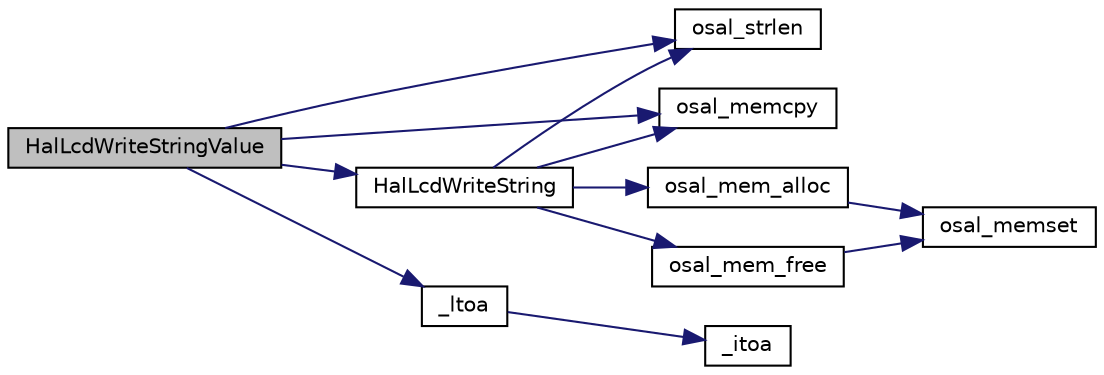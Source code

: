 digraph "HalLcdWriteStringValue"
{
  edge [fontname="Helvetica",fontsize="10",labelfontname="Helvetica",labelfontsize="10"];
  node [fontname="Helvetica",fontsize="10",shape=record];
  rankdir="LR";
  Node1 [label="HalLcdWriteStringValue",height=0.2,width=0.4,color="black", fillcolor="grey75", style="filled" fontcolor="black"];
  Node1 -> Node2 [color="midnightblue",fontsize="10",style="solid",fontname="Helvetica"];
  Node2 [label="osal_strlen",height=0.2,width=0.4,color="black", fillcolor="white", style="filled",URL="$_o_s_a_l_8c.html#a74467cdf8749cd06d1ead3fc8794f98e"];
  Node1 -> Node3 [color="midnightblue",fontsize="10",style="solid",fontname="Helvetica"];
  Node3 [label="osal_memcpy",height=0.2,width=0.4,color="black", fillcolor="white", style="filled",URL="$_o_s_a_l_8c.html#ab944e6de468a807639e215e24ed0ddbc"];
  Node1 -> Node4 [color="midnightblue",fontsize="10",style="solid",fontname="Helvetica"];
  Node4 [label="_ltoa",height=0.2,width=0.4,color="black", fillcolor="white", style="filled",URL="$_o_s_a_l_8c.html#a1047c0dce79f7e58f68b4e5b172ff4c5"];
  Node4 -> Node5 [color="midnightblue",fontsize="10",style="solid",fontname="Helvetica"];
  Node5 [label="_itoa",height=0.2,width=0.4,color="black", fillcolor="white", style="filled",URL="$_on_board_8c.html#af7636c3c05b145aa2b575a6fc0e0ace2"];
  Node1 -> Node6 [color="midnightblue",fontsize="10",style="solid",fontname="Helvetica"];
  Node6 [label="HalLcdWriteString",height=0.2,width=0.4,color="black", fillcolor="white", style="filled",URL="$_c_c2540_e_b_2hal__lcd_8c.html#a9e118d9557f5f611af7d777cf3378d5b"];
  Node6 -> Node7 [color="midnightblue",fontsize="10",style="solid",fontname="Helvetica"];
  Node7 [label="osal_mem_alloc",height=0.2,width=0.4,color="black", fillcolor="white", style="filled",URL="$_o_s_a_l___memory_8c.html#ae5cbc213a1cab3be5f0963a4b75408c4"];
  Node7 -> Node8 [color="midnightblue",fontsize="10",style="solid",fontname="Helvetica"];
  Node8 [label="osal_memset",height=0.2,width=0.4,color="black", fillcolor="white", style="filled",URL="$_o_s_a_l_8c.html#a7a416b7daf0407f6a1b92b71fc12847e"];
  Node6 -> Node2 [color="midnightblue",fontsize="10",style="solid",fontname="Helvetica"];
  Node6 -> Node3 [color="midnightblue",fontsize="10",style="solid",fontname="Helvetica"];
  Node6 -> Node9 [color="midnightblue",fontsize="10",style="solid",fontname="Helvetica"];
  Node9 [label="osal_mem_free",height=0.2,width=0.4,color="black", fillcolor="white", style="filled",URL="$_o_s_a_l___memory_8c.html#a56201dc39c693c759d1ce0812b6b0eef"];
  Node9 -> Node8 [color="midnightblue",fontsize="10",style="solid",fontname="Helvetica"];
}
